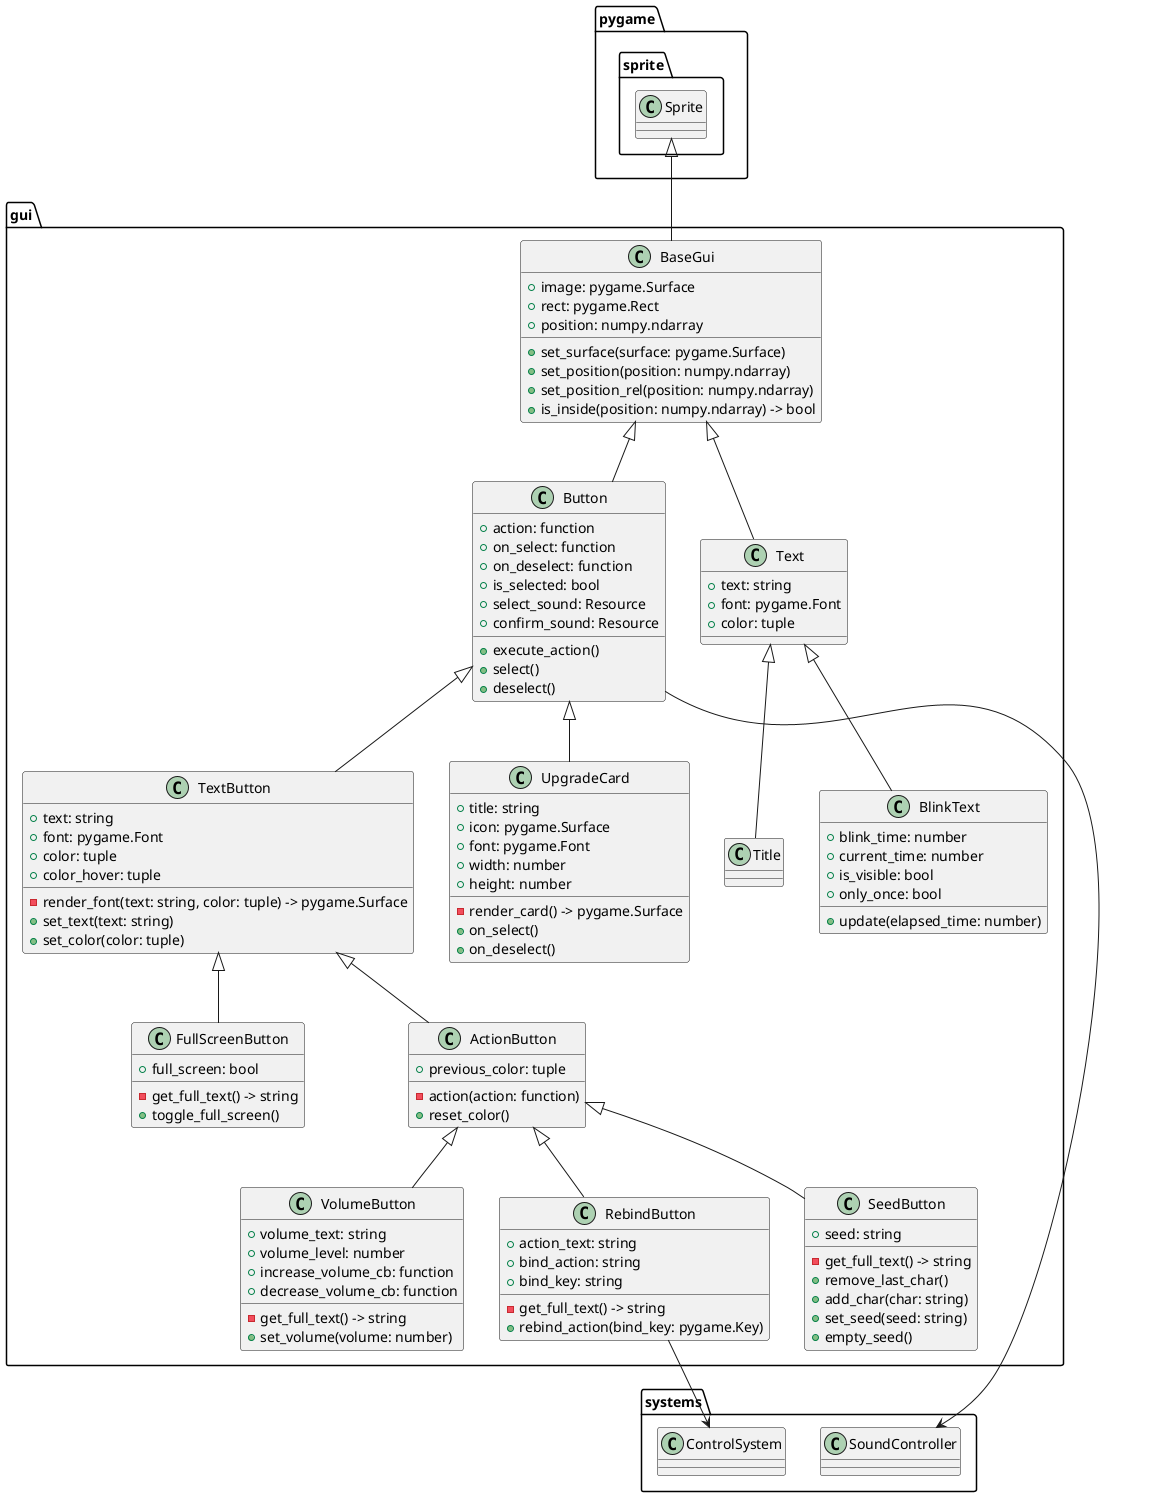 @startuml gui_components_uml

class gui.BaseGui extends pygame.sprite.Sprite {
	+ image: pygame.Surface
	+ rect: pygame.Rect
	+ position: numpy.ndarray

	+ set_surface(surface: pygame.Surface)
	+ set_position(position: numpy.ndarray)
	+ set_position_rel(position: numpy.ndarray)
	+ is_inside(position: numpy.ndarray) -> bool
}

class gui.Button extends gui.BaseGui {
	+ action: function
	+ on_select: function
	+ on_deselect: function
	+ is_selected: bool
	+ select_sound: Resource
	+ confirm_sound: Resource

	+ execute_action()
	+ select()
	+ deselect()
}

class gui.TextButton extends gui.Button {
	+ text: string
	+ font: pygame.Font
	+ color: tuple
	+ color_hover: tuple

	- render_font(text: string, color: tuple) -> pygame.Surface
	+ set_text(text: string)
	+ set_color(color: tuple)
}

class gui.Text extends gui.BaseGui {
	+ text: string
	+ font: pygame.Font
	+ color: tuple
}

class gui.Title extends gui.Text

class gui.BlinkText extends gui.Text {
	+ blink_time: number
	+ current_time: number
	+ is_visible: bool
	+ only_once: bool

	+ update(elapsed_time: number)
}

class gui.FullScreenButton extends gui.TextButton {
	+ full_screen: bool

	- get_full_text() -> string
	+ toggle_full_screen()
}

class gui.ActionButton extends gui.TextButton {
	+ previous_color: tuple

	- action(action: function)
	+ reset_color()
}

class gui.RebindButton extends gui.ActionButton {
	+ action_text: string
	+ bind_action: string
	+ bind_key: string

	- get_full_text() -> string
	+ rebind_action(bind_key: pygame.Key)
}

class gui.SeedButton extends gui.ActionButton {
	+ seed: string

	- get_full_text() -> string
	+ remove_last_char()
	+ add_char(char: string)
	+ set_seed(seed: string)
	+ empty_seed()
}

class gui.VolumeButton extends gui.ActionButton {
	+ volume_text: string
	+ volume_level: number
	+ increase_volume_cb: function
	+ decrease_volume_cb: function

	- get_full_text() -> string
	+ set_volume(volume: number)
}

class gui.UpgradeCard extends gui.Button {
	+ title: string
	+ icon: pygame.Surface
	+ font: pygame.Font
	+ width: number
	+ height: number

	- render_card() -> pygame.Surface
	+ on_select()
	+ on_deselect()
}

gui.Button --> systems.SoundController
gui.RebindButton --> systems.ControlSystem


@enduml

